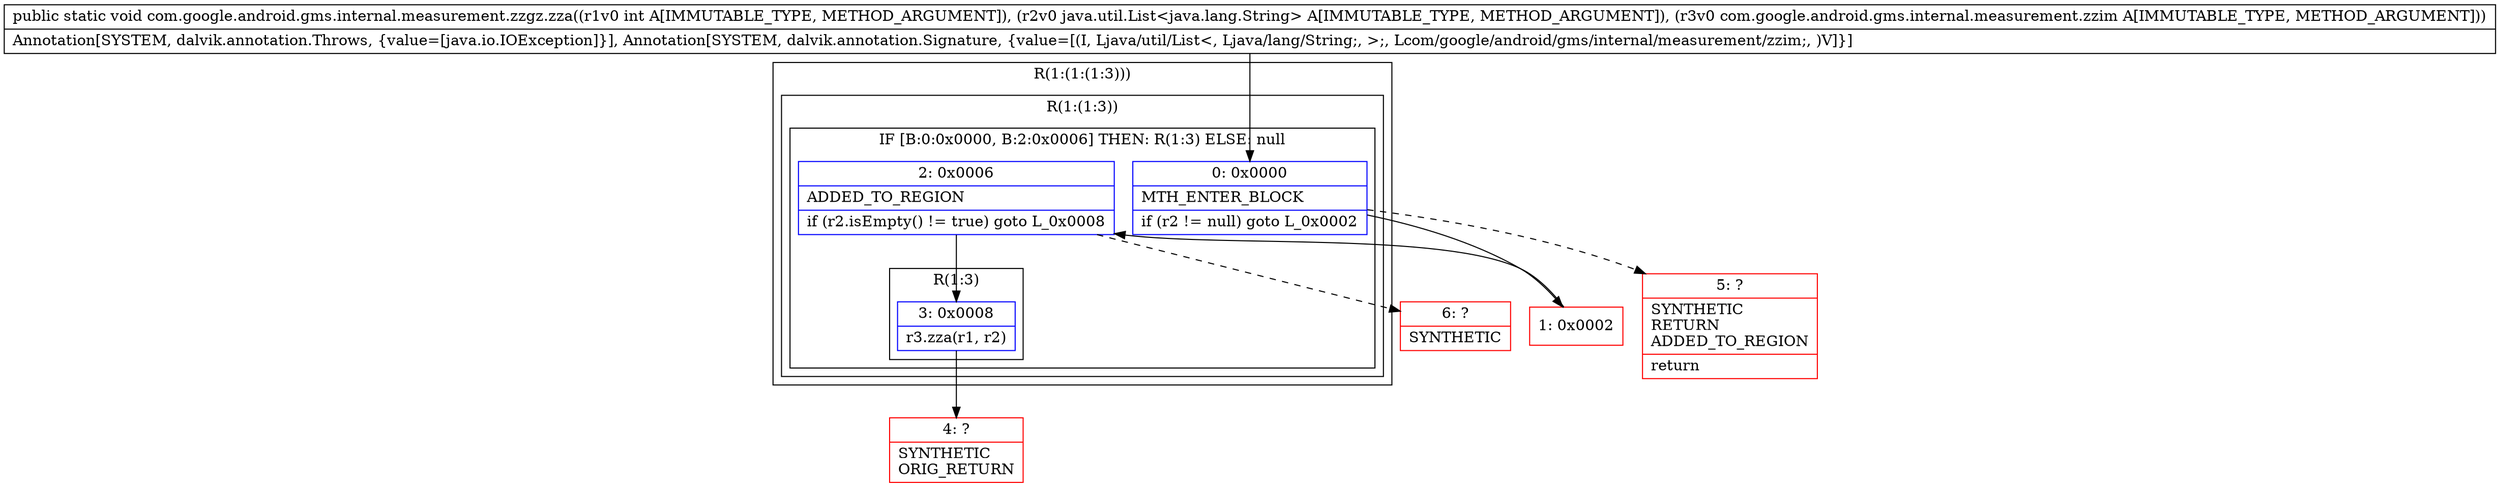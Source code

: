 digraph "CFG forcom.google.android.gms.internal.measurement.zzgz.zza(ILjava\/util\/List;Lcom\/google\/android\/gms\/internal\/measurement\/zzim;)V" {
subgraph cluster_Region_507407186 {
label = "R(1:(1:(1:3)))";
node [shape=record,color=blue];
subgraph cluster_Region_1006751508 {
label = "R(1:(1:3))";
node [shape=record,color=blue];
subgraph cluster_IfRegion_439209633 {
label = "IF [B:0:0x0000, B:2:0x0006] THEN: R(1:3) ELSE: null";
node [shape=record,color=blue];
Node_0 [shape=record,label="{0\:\ 0x0000|MTH_ENTER_BLOCK\l|if (r2 != null) goto L_0x0002\l}"];
Node_2 [shape=record,label="{2\:\ 0x0006|ADDED_TO_REGION\l|if (r2.isEmpty() != true) goto L_0x0008\l}"];
subgraph cluster_Region_1158446462 {
label = "R(1:3)";
node [shape=record,color=blue];
Node_3 [shape=record,label="{3\:\ 0x0008|r3.zza(r1, r2)\l}"];
}
}
}
}
Node_1 [shape=record,color=red,label="{1\:\ 0x0002}"];
Node_4 [shape=record,color=red,label="{4\:\ ?|SYNTHETIC\lORIG_RETURN\l}"];
Node_5 [shape=record,color=red,label="{5\:\ ?|SYNTHETIC\lRETURN\lADDED_TO_REGION\l|return\l}"];
Node_6 [shape=record,color=red,label="{6\:\ ?|SYNTHETIC\l}"];
MethodNode[shape=record,label="{public static void com.google.android.gms.internal.measurement.zzgz.zza((r1v0 int A[IMMUTABLE_TYPE, METHOD_ARGUMENT]), (r2v0 java.util.List\<java.lang.String\> A[IMMUTABLE_TYPE, METHOD_ARGUMENT]), (r3v0 com.google.android.gms.internal.measurement.zzim A[IMMUTABLE_TYPE, METHOD_ARGUMENT]))  | Annotation[SYSTEM, dalvik.annotation.Throws, \{value=[java.io.IOException]\}], Annotation[SYSTEM, dalvik.annotation.Signature, \{value=[(I, Ljava\/util\/List\<, Ljava\/lang\/String;, \>;, Lcom\/google\/android\/gms\/internal\/measurement\/zzim;, )V]\}]\l}"];
MethodNode -> Node_0;
Node_0 -> Node_1;
Node_0 -> Node_5[style=dashed];
Node_2 -> Node_3;
Node_2 -> Node_6[style=dashed];
Node_3 -> Node_4;
Node_1 -> Node_2;
}

